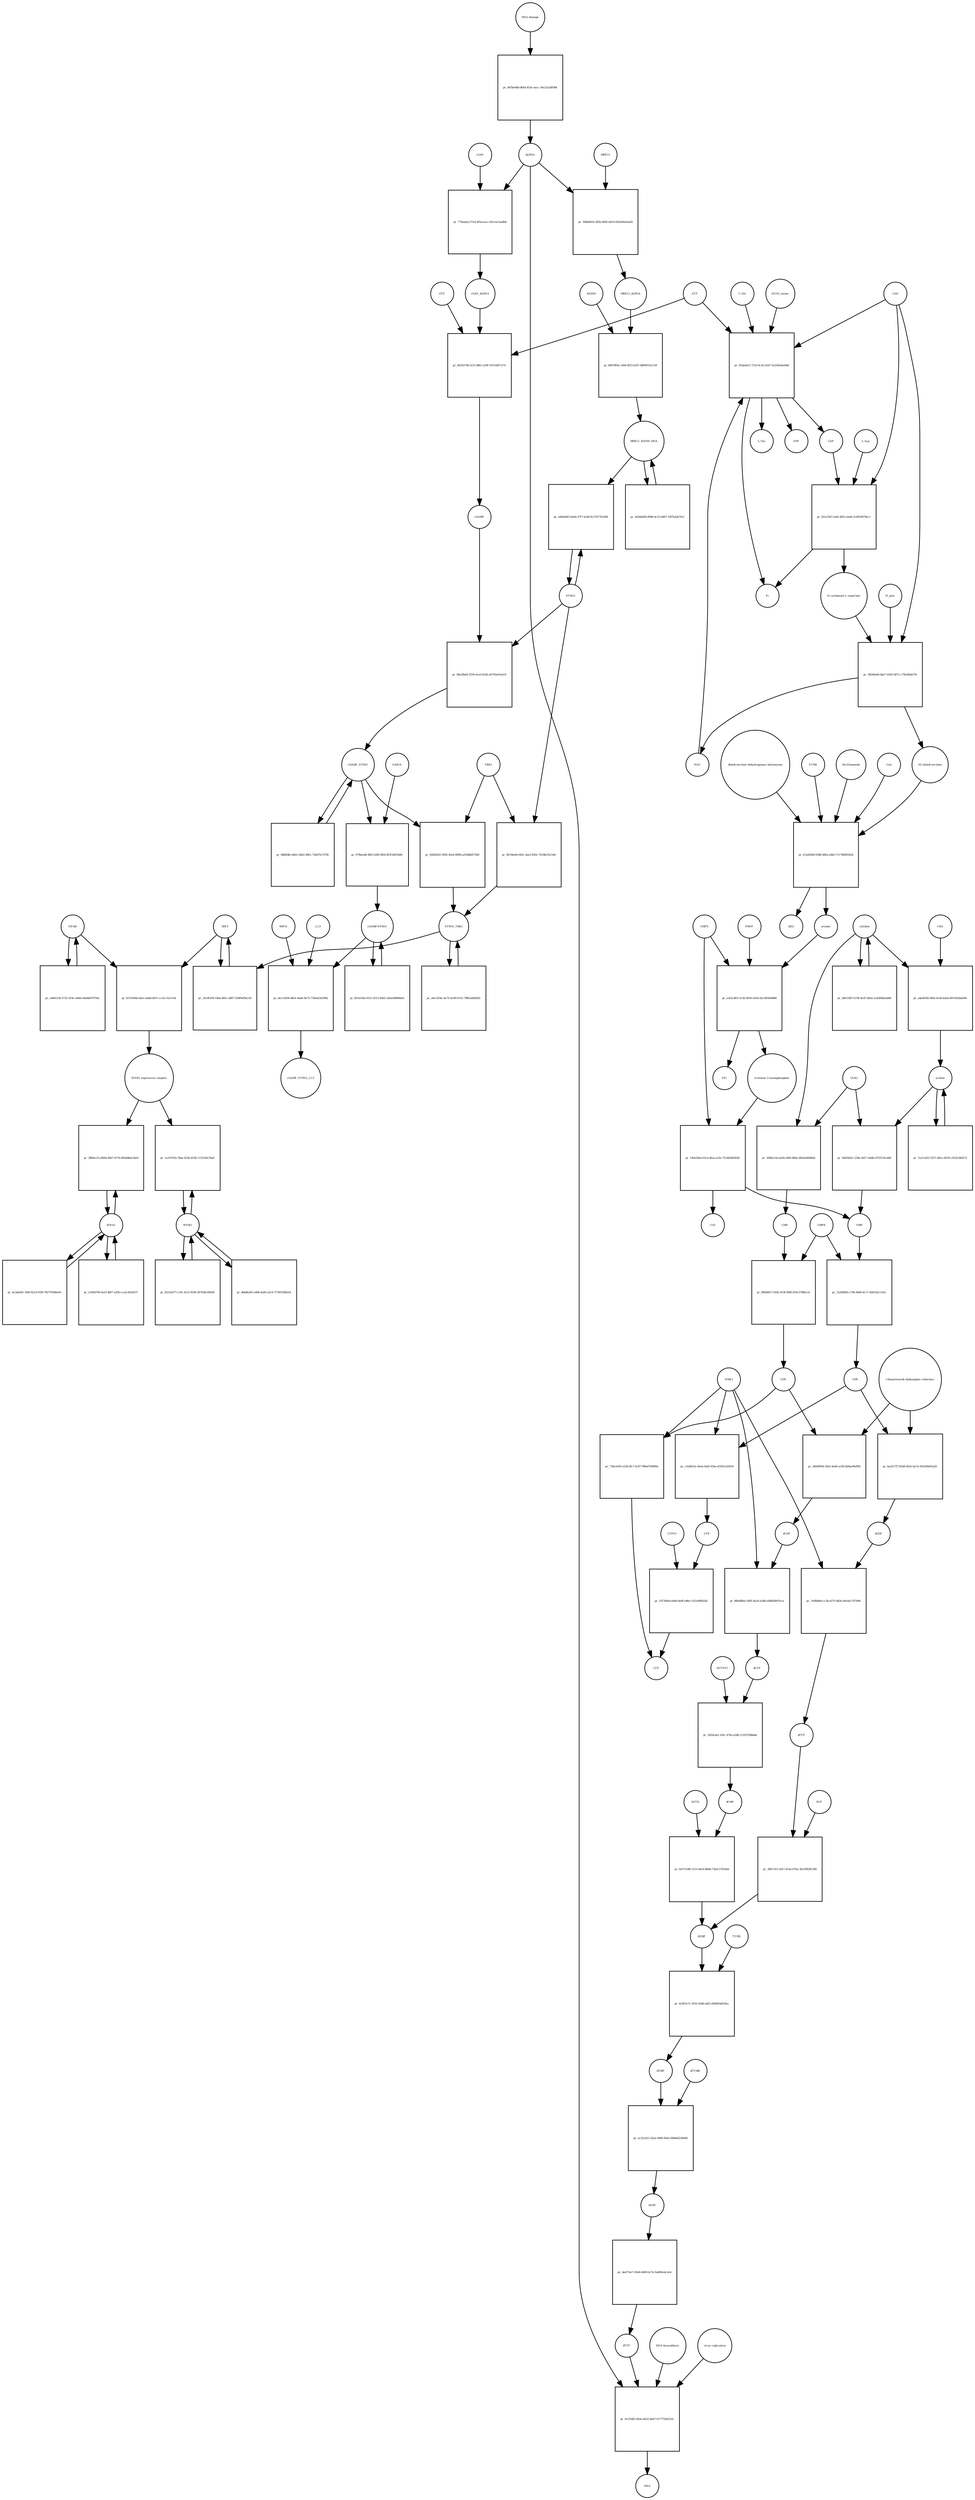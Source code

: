 strict digraph  {
"NF-kB" [annotation="urn_miriam_obo.go_GO%3A0071159", bipartite=0, cls=complex, fontsize=4, label="NF-kB", shape=circle];
"pr_6215594d-d2e1-4abd-bf31-cc1ec7a1e7e4" [annotation="", bipartite=1, cls=process, fontsize=4, label="pr_6215594d-d2e1-4abd-bf31-cc1ec7a1e7e4", shape=square];
"IFNB1 expression complex" [annotation="", bipartite=0, cls=complex, fontsize=4, label="IFNB1 expression complex", shape=circle];
IRF3 [annotation="urn_miriam_hgnc_6118|urn_miriam_uniprot_Q14653|urn_miriam_ensembl_ENSG00000126456|urn_miriam_refseq_NM_001571|urn_miriam_hgnc.symbol_IRF3|urn_miriam_ncbigene_3661", bipartite=0, cls="macromolecule multimer", fontsize=4, label=IRF3, shape=circle];
dCDP [annotation="urn_miriam_obo.chebi_CHEBI%3A28846", bipartite=0, cls="simple chemical", fontsize=4, label=dCDP, shape=circle];
"pr_8fb648ba-5083-4a24-a5b8-ed8826b97eca" [annotation="", bipartite=1, cls=process, fontsize=4, label="pr_8fb648ba-5083-4a24-a5b8-ed8826b97eca", shape=square];
dCTP [annotation="urn_miriam_obo.chebi_CHEBI%3A16311", bipartite=0, cls="simple chemical", fontsize=4, label=dCTP, shape=circle];
NME1 [annotation="urn_miriam_uniprot_P15531|urn_miriam_hgnc_7849", bipartite=0, cls=macromolecule, fontsize=4, label=NME1, shape=circle];
uridine [annotation="urn_miriam_obo.chebi_CHEBI%3A16704", bipartite=0, cls="simple chemical", fontsize=4, label=uridine, shape=circle];
"pr_9a650d21-23be-4d17-a8db-67f1f216c469" [annotation="", bipartite=1, cls=process, fontsize=4, label="pr_9a650d21-23be-4d17-a8db-67f1f216c469", shape=square];
UMP [annotation="urn_miriam_obo.chebi_CHEBI%3A57865", bipartite=0, cls="simple chemical", fontsize=4, label=UMP, shape=circle];
UCK2 [annotation="urn_miriam_uniprot_Q9HA47|urn_miriam_hgnc_HGNC%3A12562", bipartite=0, cls=macromolecule, fontsize=4, label=UCK2, shape=circle];
"orotidine 5'-monophosphate" [annotation="urn_miriam_obo.chebi_CHEBI%3A15842", bipartite=0, cls="simple chemical", fontsize=4, label="orotidine 5'-monophosphate", shape=circle];
"pr_1d5b29ed-03c4-4fea-a33e-7519d398392b" [annotation="", bipartite=1, cls=process, fontsize=4, label="pr_1d5b29ed-03c4-4fea-a33e-7519d398392b", shape=square];
UMPS [annotation="urn_miriam_ncbigene_7372|urn_miriam_refseq_NM_000373|urn_miriam_hgnc.symbol_UMPS|urn_miriam_hgnc_12563|urn_miriam_ensembl_ENSG00000114491|urn_miriam_uniprot_P11172", bipartite=0, cls="macromolecule multimer", fontsize=4, label=UMPS, shape=circle];
CO2 [annotation="urn_miriam_obo.chebi_CHEBI%3A16526", bipartite=0, cls="simple chemical", fontsize=4, label=CO2, shape=circle];
UTP [annotation="urn_miriam_obo.chebi_CHEBI%3A15713", bipartite=0, cls="simple chemical", fontsize=4, label=UTP, shape=circle];
"pr_51f784a8-eb40-4a8f-a9be-c551e9f84342" [annotation="", bipartite=1, cls=process, fontsize=4, label="pr_51f784a8-eb40-4a8f-a9be-c551e9f84342", shape=square];
CTP [annotation="urn_miriam_obo.chebi_CHEBI%3A17677", bipartite=0, cls="simple chemical", fontsize=4, label=CTP, shape=circle];
CTPS1 [annotation="urn_miriam_hgnc_HGNC%3A2519|urn_miriam_uniprot_P17812", bipartite=0, cls=macromolecule, fontsize=4, label=CTPS1, shape=circle];
UDP [annotation="urn_miriam_obo.chebi_CHEBI%3A17659", bipartite=0, cls="simple chemical", fontsize=4, label=UDP, shape=circle];
"pr_be2517f7-8548-402e-ba7a-916269e65e20" [annotation="", bipartite=1, cls=process, fontsize=4, label="pr_be2517f7-8548-402e-ba7a-916269e65e20", shape=square];
dUDP [annotation="urn_miriam_obo.chebi_CHEBI%3A28850", bipartite=0, cls="simple chemical", fontsize=4, label=dUDP, shape=circle];
"ribonucleoside-diphosphate reductase" [annotation="urn_miriam_brenda_1.17.4.1|urn_miriam_obo.go_GO%3A0005971", bipartite=0, cls=complex, fontsize=4, label="ribonucleoside-diphosphate reductase", shape=circle];
IFNB1 [annotation="urn_miriam_ensembl_ENSG00000171855|urn_miriam_hgnc.symbol_IFNB1|urn_miriam_hgnc_5434|urn_miriam_uniprot_P01574|urn_miriam_refseq_NM_002176|urn_miriam_ncbigene_3456", bipartite=0, cls=macromolecule, fontsize=4, label=IFNB1, shape=circle];
"pr_ca18791b-7b6a-423b-b53b-115216fa7be6" [annotation="", bipartite=1, cls=process, fontsize=4, label="pr_ca18791b-7b6a-423b-b53b-115216fa7be6", shape=square];
"pr_3220482b-c70b-4b06-bc17-d2031dc11fa1" [annotation="", bipartite=1, cls=process, fontsize=4, label="pr_3220482b-c70b-4b06-bc17-d2031dc11fa1", shape=square];
CMPK [annotation="urn_miriam_uniprot_P30085|urn_miriam_hgnc_HGNC%3A18170", bipartite=0, cls=macromolecule, fontsize=4, label=CMPK, shape=circle];
"cGAMP-STING" [annotation="", bipartite=0, cls=complex, fontsize=4, label="cGAMP-STING", shape=circle];
"pr_f631e56e-9512-4213-8d22-2d2a58808da9" [annotation="", bipartite=1, cls=process, fontsize=4, label="pr_f631e56e-9512-4213-8d22-2d2a58808da9", shape=square];
IFNA1 [annotation="urn_miriam_hgnc.symbol_IFNA1|urn_miriam_ncbigene_3439|urn_miriam_refseq_NM_024013|urn_miriam_uniprot_P01562|urn_miriam_hgnc_5417|urn_miriam_ensembl_ENSG00000197919", bipartite=0, cls=macromolecule, fontsize=4, label=IFNA1, shape=circle];
"pr_38b6ce7a-8004-49b7-917b-409a8bdc56e0" [annotation="", bipartite=1, cls=process, fontsize=4, label="pr_38b6ce7a-8004-49b7-917b-409a8bdc56e0", shape=square];
"pr_7a211d33-2557-48ce-8d78-c01f2c8fd572" [annotation="", bipartite=1, cls=process, fontsize=4, label="pr_7a211d33-2557-48ce-8d78-c01f2c8fd572", shape=square];
CDP [annotation="urn_miriam_obo.chebi_CHEBI%3A17239", bipartite=0, cls="simple chemical", fontsize=4, label=CDP, shape=circle];
"pr_346d9006-54e2-4a06-a336-bb8aa9fefffb" [annotation="", bipartite=1, cls=process, fontsize=4, label="pr_346d9006-54e2-4a06-a336-bb8aa9fefffb", shape=square];
"pr_738ce029-e238-4fc7-bc97-99bef76bf90a" [annotation="", bipartite=1, cls=process, fontsize=4, label="pr_738ce029-e238-4fc7-bc97-99bef76bf90a", shape=square];
dTDP [annotation="urn_miriam_obo.chebi_CHEBI%3A18075", bipartite=0, cls="simple chemical", fontsize=4, label=dTDP, shape=circle];
"pr_ded714c7-45e8-4609-b17e-fabf64cdc2e4" [annotation="", bipartite=1, cls=process, fontsize=4, label="pr_ded714c7-45e8-4609-b17e-fabf64cdc2e4", shape=square];
dTTP [annotation="urn_miriam_obo.chebi_CHEBI%3A18077", bipartite=0, cls="simple chemical", fontsize=4, label=dTTP, shape=circle];
CMP [annotation="urn_miriam_obo.chebi_CHEBI%3A17361", bipartite=0, cls="simple chemical", fontsize=4, label=CMP, shape=circle];
"pr_f8b08417-b542-453f-9685-f93c3786b1cb" [annotation="", bipartite=1, cls=process, fontsize=4, label="pr_f8b08417-b542-453f-9685-f93c3786b1cb", shape=square];
dUMP [annotation="urn_miriam_obo.chebi_CHEBI%3A17622", bipartite=0, cls="simple chemical", fontsize=4, label=dUMP, shape=circle];
"pr_82367e7c-9105-4560-abf3-d56865d6181e" [annotation="", bipartite=1, cls=process, fontsize=4, label="pr_82367e7c-9105-4560-abf3-d56865d6181e", shape=square];
dTMP [annotation="urn_miriam_obo.chebi_CHEBI%3A17013", bipartite=0, cls="simple chemical", fontsize=4, label=dTMP, shape=circle];
TYMS [annotation="urn_miriam_uniprot_P04818|urn_miriam_hgnc_HGNC%3A12441", bipartite=0, cls=macromolecule, fontsize=4, label=TYMS, shape=circle];
dsDNA [annotation="urn_miriam_obo.chebi_CHEBI%3A75909", bipartite=0, cls="simple chemical", fontsize=4, label=dsDNA, shape=circle];
"pr_9ccf5df2-0b3e-4622-8ed7-0177729e252c" [annotation="", bipartite=1, cls=process, fontsize=4, label="pr_9ccf5df2-0b3e-4622-8ed7-0177729e252c", shape=square];
DNA [annotation="", bipartite=0, cls="nucleic acid feature", fontsize=4, label=DNA, shape=circle];
"DNA biosynthesis" [annotation="urn_miriam_obo.go_GO%3A0071897", bipartite=0, cls=phenotype, fontsize=4, label="DNA biosynthesis", shape=circle];
"virus replication" [annotation="urn_miriam_obo.go_GO%3A0019079", bipartite=0, cls=phenotype, fontsize=4, label="virus replication", shape=circle];
MRE11_RAD50_DNA [annotation="", bipartite=0, cls=complex, fontsize=4, label=MRE11_RAD50_DNA, shape=circle];
"pr_b026d409-8996-4c52-b807-19f7b3eb7fe5" [annotation="", bipartite=1, cls=process, fontsize=4, label="pr_b026d409-8996-4c52-b807-19f7b3eb7fe5", shape=square];
"pr_262bcda1-43fc-479e-a28b-12167f39bbbb" [annotation="", bipartite=1, cls=process, fontsize=4, label="pr_262bcda1-43fc-479e-a28b-12167f39bbbb", shape=square];
dCMP [annotation="urn_miriam_obo.chebi_CHEBI%3A15918", bipartite=0, cls="simple chemical", fontsize=4, label=dCMP, shape=circle];
DCTPP1 [annotation="urn_miriam_uniprot_Q9H773|urn_miriam_hgnc_HGNC%3A28777", bipartite=0, cls=macromolecule, fontsize=4, label=DCTPP1, shape=circle];
"pr_dbb4b295-e40b-4a85-a2c0-7576f358b554" [annotation="", bipartite=1, cls=process, fontsize=4, label="pr_dbb4b295-e40b-4a85-a2c0-7576f358b554", shape=square];
"pr_8252a977-c19c-41cf-9196-287428c49428" [annotation="", bipartite=1, cls=process, fontsize=4, label="pr_8252a977-c19c-41cf-9196-287428c49428", shape=square];
ATP [annotation="urn_miriam_obo.chebi_CHEBI%3A15422", bipartite=0, cls="simple chemical", fontsize=4, label=ATP, shape=circle];
"pr_8d31074d-5cf2-4861-a59f-f1015d87127e" [annotation="", bipartite=1, cls=process, fontsize=4, label="pr_8d31074d-5cf2-4861-a59f-f1015d87127e", shape=square];
GTP [annotation="urn_miriam_obo.chebi_CHEBI%3A15996", bipartite=0, cls="simple chemical", fontsize=4, label=GTP, shape=circle];
cGAMP [annotation="urn_miriam_obo.chebi_CHEBI%3A75947", bipartite=0, cls="simple chemical", fontsize=4, label=cGAMP, shape=circle];
cGAS_dsDNA [annotation=urn_miriam_pubmed_28363908, bipartite=0, cls=complex, fontsize=4, label=cGAS_dsDNA, shape=circle];
cytidine [annotation="urn_miriam_obo.chebi_CHEBI%3A17562", bipartite=0, cls="simple chemical", fontsize=4, label=cytidine, shape=circle];
"pr_3086a7eb-4a5b-40f0-9b6e-9f0afa86d64d" [annotation="", bipartite=1, cls=process, fontsize=4, label="pr_3086a7eb-4a5b-40f0-9b6e-9f0afa86d64d", shape=square];
"pr_84e2fb64-3559-4ce0-b526-e6793e93e5c6" [annotation="", bipartite=1, cls=process, fontsize=4, label="pr_84e2fb64-3559-4ce0-b526-e6793e93e5c6", shape=square];
STING [annotation=urn_miriam_uniprot_Q86WV6, bipartite=0, cls="macromolecule multimer", fontsize=4, label=STING, shape=circle];
cGAMP_STING [annotation="urn_miriam_obo.go_GO%3A1990231", bipartite=0, cls=complex, fontsize=4, label=cGAMP_STING, shape=circle];
"L-Gln" [annotation="urn_miriam_obo.chebi_CHEBI%3A18050", bipartite=0, cls="simple chemical", fontsize=4, label="L-Gln", shape=circle];
"pr_91bae6c2-731d-4c3a-b1b7-5e230a0ae8dd" [annotation="", bipartite=1, cls=process, fontsize=4, label="pr_91bae6c2-731d-4c3a-b1b7-5e230a0ae8dd", shape=square];
CAP [annotation="urn_miriam_obo.chebi_CHEBI%3A17672", bipartite=0, cls="simple chemical", fontsize=4, label=CAP, shape=circle];
CAD [annotation="urn_miriam_refseq_NM_001306079|urn_miriam_hgnc_1424|urn_miriam_hgnc.symbol_CAD|urn_miriam_uniprot_P27708|urn_miriam_ncbigene_790|urn_miriam_ensembl_ENSG00000084774", bipartite=0, cls=macromolecule, fontsize=4, label=CAD, shape=circle];
HCO3_minus [annotation="urn_miriam_obo.chebi_CHEBI%3A17544", bipartite=0, cls="simple chemical", fontsize=4, label=HCO3_minus, shape=circle];
H2O [annotation="urn_miriam_obo.chebi_CHEBI%3A15377", bipartite=0, cls="simple chemical", fontsize=4, label=H2O, shape=circle];
"L-Glu" [annotation="urn_miriam_obo.chebi_CHEBI%3A16015", bipartite=0, cls="simple chemical", fontsize=4, label="L-Glu", shape=circle];
ADP [annotation="urn_miriam_obo.chebi_CHEBI%3A16761", bipartite=0, cls="simple chemical", fontsize=4, label=ADP, shape=circle];
Pi [annotation="urn_miriam_obo.chebi_CHEBI%3A18367", bipartite=0, cls="simple chemical", fontsize=4, label=Pi, shape=circle];
"pr_c3a9b31e-9eeb-4ebf-91be-ef303caf3618" [annotation="", bipartite=1, cls=process, fontsize=4, label="pr_c3a9b31e-9eeb-4ebf-91be-ef303caf3618", shape=square];
"N-carbamoyl-L-aspartate" [annotation="urn_miriam_obo.chebi_CHEBI%3A32814", bipartite=0, cls="simple chemical", fontsize=4, label="N-carbamoyl-L-aspartate", shape=circle];
"pr_38266a94-bbe7-4545-9871-c75fe9fab37b" [annotation="", bipartite=1, cls=process, fontsize=4, label="pr_38266a94-bbe7-4545-9871-c75fe9fab37b", shape=square];
"(S)-dihydroorotate" [annotation="urn_miriam_obo.chebi_CHEBI%3A30864", bipartite=0, cls="simple chemical", fontsize=4, label="(S)-dihydroorotate", shape=circle];
H_plus [annotation="urn_miriam_obo.chebi_CHEBI%3A15378", bipartite=0, cls="simple chemical", fontsize=4, label=H_plus, shape=circle];
"pr_e40fe136-5722-419c-a84d-e4a8dd79750a" [annotation="", bipartite=1, cls=process, fontsize=4, label="pr_e40fe136-5722-419c-a84d-e4a8dd79750a", shape=square];
"pr_2c684704-0a53-4bf7-a35b-cca2c83a9157" [annotation="", bipartite=1, cls=process, fontsize=4, label="pr_2c684704-0a53-4bf7-a35b-cca2c83a9157", shape=square];
TBK1 [annotation="urn_miriam_hgnc.symbol_TBK1|urn_miriam_ensembl_ENSG00000183735|urn_miriam_uniprot_Q9UHD2|urn_miriam_refseq_NM_013254|urn_miriam_hgnc_11584|urn_miriam_ncbigene_29110", bipartite=0, cls=macromolecule, fontsize=4, label=TBK1, shape=circle];
"pr_492fb562-5095-45e0-8098-a250d8d57584" [annotation="", bipartite=1, cls=process, fontsize=4, label="pr_492fb562-5095-45e0-8098-a250d8d57584", shape=square];
STING_TBK1 [annotation=urn_miriam_pubmed_30842653, bipartite=0, cls=complex, fontsize=4, label=STING_TBK1, shape=circle];
"pr_a440a863-be64-47f7-b1d0-9c2767701448" [annotation="", bipartite=1, cls=process, fontsize=4, label="pr_a440a863-be64-47f7-b1d0-9c2767701448", shape=square];
"pr_6c2da061-1fb6-4214-91f8-782707b96e43" [annotation="", bipartite=1, cls=process, fontsize=4, label="pr_6c2da061-1fb6-4214-91f8-782707b96e43", shape=square];
"pr_774eaba2-f7a4-4f5d-aacc-fd1cee1aa8b8" [annotation="", bipartite=1, cls=process, fontsize=4, label="pr_774eaba2-f7a4-4f5d-aacc-fd1cee1aa8b8", shape=square];
cGAS [annotation="urn_miriam_ensembl_ENSG00000164430|urn_miriam_hgnc_21367|urn_miriam_ncbigene_115004|urn_miriam_uniprot_Q8N884|urn_miriam_hgnc.symbol_CGAS|urn_miriam_refseq_NM_138441", bipartite=0, cls=macromolecule, fontsize=4, label=cGAS, shape=circle];
"pr_a6c3254c-bc75-4c80-b7e2-78fb3ab6f2b5" [annotation="", bipartite=1, cls=process, fontsize=4, label="pr_a6c3254c-bc75-4c80-b7e2-78fb3ab6f2b5", shape=square];
orotate [annotation="urn_miriam_obo.chebi_CHEBI%3A30839", bipartite=0, cls="simple chemical", fontsize=4, label=orotate, shape=circle];
"pr_e3e2cd03-5c36-4918-a924-d2c381b0d866" [annotation="", bipartite=1, cls=process, fontsize=4, label="pr_e3e2cd03-5c36-4918-a924-d2c381b0d866", shape=square];
PRPP [annotation="urn_miriam_obo.chebi_CHEBI%3A17111", bipartite=0, cls="simple chemical", fontsize=4, label=PRPP, shape=circle];
PPi [annotation="urn_miriam_obo.chebi_CHEBI%3A18361", bipartite=0, cls="simple chemical", fontsize=4, label=PPi, shape=circle];
"pr_d9e15fb7-b74f-4cd7-bb5a-1ad384b24dd0" [annotation="", bipartite=1, cls=process, fontsize=4, label="pr_d9e15fb7-b74f-4cd7-bb5a-1ad384b24dd0", shape=square];
"pr_32c9f109-19ab-483c-a887-558f9ef9e21b" [annotation="", bipartite=1, cls=process, fontsize=4, label="pr_32c9f109-19ab-483c-a887-558f9ef9e21b", shape=square];
"pr_68bffdfe-d6b1-4442-98b1-72d47fe757f8" [annotation="", bipartite=1, cls=process, fontsize=4, label="pr_68bffdfe-d6b1-4442-98b1-72d47fe757f8", shape=square];
RAD50 [annotation="urn_miriam_ncbigene_10111|urn_miriam_refseq_NM_005732|urn_miriam_uniprot_Q92878|urn_miriam_hgnc.symbol_RAD50|urn_miriam_ensembl_ENSG00000113522|urn_miriam_hgnc_9816", bipartite=0, cls="macromolecule multimer", fontsize=4, label=RAD50, shape=circle];
"pr_b8078f4e-cd56-4f23-b247-d8f99191a728" [annotation="", bipartite=1, cls=process, fontsize=4, label="pr_b8078f4e-cd56-4f23-b247-d8f99191a728", shape=square];
MRE11_dsDNA [annotation="urn_miriam_obo.go_GO%3A0003690", bipartite=0, cls=complex, fontsize=4, label=MRE11_dsDNA, shape=circle];
"pr_b7ad290d-038b-48b3-a0b5-71178d093428" [annotation="", bipartite=1, cls=process, fontsize=4, label="pr_b7ad290d-038b-48b3-a0b5-71178d093428", shape=square];
"dihydroorotate dehydrogenase holoenzyme" [annotation="urn_miriam_ncbigene_1723|urn_miriam_hgnc_HGNC%3A2867|urn_miriam_hgnc.symbol_DHODH", bipartite=0, cls="simple chemical", fontsize=4, label="dihydroorotate dehydrogenase holoenzyme", shape=circle];
P1788 [annotation=urn_miriam_pubmed_31740051, bipartite=0, cls="simple chemical", fontsize=4, label=P1788, shape=circle];
Teriflunomide [annotation=urn_miriam_drugbank_DB08880, bipartite=0, cls="simple chemical", fontsize=4, label=Teriflunomide, shape=circle];
CoQ [annotation="urn_miriam_obo.chebi_CHEBI%3A16389", bipartite=0, cls="simple chemical", fontsize=4, label=CoQ, shape=circle];
QH2 [annotation="urn_miriam_obo.chebi_CHEBI%3A17976", bipartite=0, cls="simple chemical", fontsize=4, label=QH2, shape=circle];
"pr_7ef8db64-cc5b-4275-8d3a-46c6e1747d9d" [annotation="", bipartite=1, cls=process, fontsize=4, label="pr_7ef8db64-cc5b-4275-8d3a-46c6e1747d9d", shape=square];
dUTP [annotation="urn_miriam_obo.chebi_CHEBI%3A17625", bipartite=0, cls="simple chemical", fontsize=4, label=dUTP, shape=circle];
"pr_a4adf3d5-0fde-4c0d-b2ab-89150d2ba09e" [annotation="", bipartite=1, cls=process, fontsize=4, label="pr_a4adf3d5-0fde-4c0d-b2ab-89150d2ba09e", shape=square];
CDA [annotation="urn_miriam_uniprot_P32320|urn_miriam_ncbigene_978|urn_miriam_refseq_NM_001785|urn_miriam_ensembl_ENSG00000158825|urn_miriam_hgnc.symbol_CDA|urn_miriam_hgnc_1712", bipartite=0, cls=macromolecule, fontsize=4, label=CDA, shape=circle];
"pr_3847cfcf-a911-414a-b76a-3b2198281384" [annotation="", bipartite=1, cls=process, fontsize=4, label="pr_3847cfcf-a911-414a-b76a-3b2198281384", shape=square];
DUT [annotation="urn_miriam_hgnc_HGNC%3A3078|urn_miriam_uniprot_P33316", bipartite=0, cls=macromolecule, fontsize=4, label=DUT, shape=circle];
"pr_dec12039-d83e-4a64-9e73-739edcb53962" [annotation="", bipartite=1, cls=process, fontsize=4, label="pr_dec12039-d83e-4a64-9e73-739edcb53962", shape=square];
LC3 [annotation="", bipartite=0, cls=macromolecule, fontsize=4, label=LC3, shape=circle];
cGAMP_STING_LC3 [annotation="", bipartite=0, cls=complex, fontsize=4, label=cGAMP_STING_LC3, shape=circle];
WIPI2 [annotation="urn_miriam_refseq_NM_015610|urn_miriam_hgnc_32225|urn_miriam_hgnc.symbol_WIPI2|urn_miriam_ensembl_ENSG00000157954|urn_miriam_ncbigene_26100|urn_miriam_uniprot_Q9Y4P8", bipartite=0, cls=macromolecule, fontsize=4, label=WIPI2, shape=circle];
"pr_f41e3547-e0ef-4851-ba4d-3c491d979ec1" [annotation="", bipartite=1, cls=process, fontsize=4, label="pr_f41e3547-e0ef-4851-ba4d-3c491d979ec1", shape=square];
"L-Asp" [annotation="urn_miriam_obo.chebi_CHEBI%3A29991", bipartite=0, cls="simple chemical", fontsize=4, label="L-Asp", shape=circle];
"pr_59bb0816-285b-4695-b4c9-85d344e0aa83" [annotation="", bipartite=1, cls=process, fontsize=4, label="pr_59bb0816-285b-4695-b4c9-85d344e0aa83", shape=square];
MRE11 [annotation="urn_miriam_hgnc.symbol_MRE11|urn_miriam_ncbigene_4361|urn_miriam_uniprot_P49959|urn_miriam_ensembl_ENSG00000020922|urn_miriam_refseq_NM_005591|urn_miriam_hgnc_7230", bipartite=0, cls="macromolecule multimer", fontsize=4, label=MRE11, shape=circle];
"pr_ec22cd12-2b2a-4983-80a5-0d9dd224b0fd" [annotation="", bipartite=1, cls=process, fontsize=4, label="pr_ec22cd12-2b2a-4983-80a5-0d9dd224b0fd", shape=square];
dTYMK [annotation="urn_miriam_uniprot_P23919|urn_miriam_hgnc_HGNC%3A3061", bipartite=0, cls=macromolecule, fontsize=4, label=dTYMK, shape=circle];
"pr_97fbea4b-9bf3-42f6-9f64-8f319df35d9c" [annotation="", bipartite=1, cls=process, fontsize=4, label="pr_97fbea4b-9bf3-42f6-9f64-8f319df35d9c", shape=square];
SAR1A [annotation="urn_miriam_uniprot_Q9NR31|urn_miriam_ensembl_ENSG00000079332|urn_miriam_hgnc_10534|urn_miriam_hgnc.symbol_SAR1A|urn_miriam_refseq_NM_001142648|urn_miriam_ncbigene_56681", bipartite=0, cls=macromolecule, fontsize=4, label=SAR1A, shape=circle];
"pr_9fc04a69-0d5c-4ae3-843c-76186cf5c54d" [annotation="", bipartite=1, cls=process, fontsize=4, label="pr_9fc04a69-0d5c-4ae3-843c-76186cf5c54d", shape=square];
"pr_067be68d-d64d-452e-aecc-36c22a30f568" [annotation="", bipartite=1, cls=process, fontsize=4, label="pr_067be68d-d64d-452e-aecc-36c22a30f568", shape=square];
"DNA damage" [annotation="", bipartite=0, cls=phenotype, fontsize=4, label="DNA damage", shape=circle];
"pr_6d713548-1315-4d1d-8bb8-72b3c57654eb" [annotation="", bipartite=1, cls=process, fontsize=4, label="pr_6d713548-1315-4d1d-8bb8-72b3c57654eb", shape=square];
DCTD [annotation="urn_miriam_uniprot_P32321|urn_miriam_hgnc_HGNC%3A2710", bipartite=0, cls=macromolecule, fontsize=4, label=DCTD, shape=circle];
"NF-kB" -> "pr_6215594d-d2e1-4abd-bf31-cc1ec7a1e7e4"  [annotation="", interaction_type=consumption];
"NF-kB" -> "pr_e40fe136-5722-419c-a84d-e4a8dd79750a"  [annotation="", interaction_type=consumption];
"pr_6215594d-d2e1-4abd-bf31-cc1ec7a1e7e4" -> "IFNB1 expression complex"  [annotation="", interaction_type=production];
"IFNB1 expression complex" -> "pr_ca18791b-7b6a-423b-b53b-115216fa7be6"  [annotation=urn_miriam_pubmed_20610653, interaction_type=stimulation];
"IFNB1 expression complex" -> "pr_38b6ce7a-8004-49b7-917b-409a8bdc56e0"  [annotation=urn_miriam_pubmed_16979567, interaction_type=stimulation];
IRF3 -> "pr_6215594d-d2e1-4abd-bf31-cc1ec7a1e7e4"  [annotation="", interaction_type=consumption];
IRF3 -> "pr_32c9f109-19ab-483c-a887-558f9ef9e21b"  [annotation="", interaction_type=consumption];
dCDP -> "pr_8fb648ba-5083-4a24-a5b8-ed8826b97eca"  [annotation="", interaction_type=consumption];
"pr_8fb648ba-5083-4a24-a5b8-ed8826b97eca" -> dCTP  [annotation="", interaction_type=production];
dCTP -> "pr_262bcda1-43fc-479e-a28b-12167f39bbbb"  [annotation="", interaction_type=consumption];
NME1 -> "pr_8fb648ba-5083-4a24-a5b8-ed8826b97eca"  [annotation=urn_miriam_pubmed_17827303, interaction_type=catalysis];
NME1 -> "pr_738ce029-e238-4fc7-bc97-99bef76bf90a"  [annotation=urn_miriam_pubmed_28458037, interaction_type=catalysis];
NME1 -> "pr_c3a9b31e-9eeb-4ebf-91be-ef303caf3618"  [annotation=urn_miriam_pubmed_28458037, interaction_type=catalysis];
NME1 -> "pr_7ef8db64-cc5b-4275-8d3a-46c6e1747d9d"  [annotation=urn_miriam_pubmed_17827303, interaction_type=catalysis];
uridine -> "pr_9a650d21-23be-4d17-a8db-67f1f216c469"  [annotation="", interaction_type=consumption];
uridine -> "pr_7a211d33-2557-48ce-8d78-c01f2c8fd572"  [annotation="", interaction_type=consumption];
"pr_9a650d21-23be-4d17-a8db-67f1f216c469" -> UMP  [annotation="", interaction_type=production];
UMP -> "pr_3220482b-c70b-4b06-bc17-d2031dc11fa1"  [annotation="", interaction_type=consumption];
UCK2 -> "pr_9a650d21-23be-4d17-a8db-67f1f216c469"  [annotation=urn_miriam_pubmed_15130468, interaction_type=catalysis];
UCK2 -> "pr_3086a7eb-4a5b-40f0-9b6e-9f0afa86d64d"  [annotation=urn_miriam_pubmed_15130468, interaction_type=catalysis];
"orotidine 5'-monophosphate" -> "pr_1d5b29ed-03c4-4fea-a33e-7519d398392b"  [annotation="", interaction_type=consumption];
"pr_1d5b29ed-03c4-4fea-a33e-7519d398392b" -> UMP  [annotation="", interaction_type=production];
"pr_1d5b29ed-03c4-4fea-a33e-7519d398392b" -> CO2  [annotation="", interaction_type=production];
UMPS -> "pr_1d5b29ed-03c4-4fea-a33e-7519d398392b"  [annotation=urn_miriam_reactome_REACT_1698, interaction_type=catalysis];
UMPS -> "pr_e3e2cd03-5c36-4918-a924-d2c381b0d866"  [annotation=urn_miriam_reactome_REACT_1698, interaction_type=catalysis];
UTP -> "pr_51f784a8-eb40-4a8f-a9be-c551e9f84342"  [annotation="", interaction_type=consumption];
"pr_51f784a8-eb40-4a8f-a9be-c551e9f84342" -> CTP  [annotation="", interaction_type=production];
CTPS1 -> "pr_51f784a8-eb40-4a8f-a9be-c551e9f84342"  [annotation=urn_miriam_pubmed_5411547, interaction_type=catalysis];
UDP -> "pr_be2517f7-8548-402e-ba7a-916269e65e20"  [annotation="", interaction_type=consumption];
UDP -> "pr_c3a9b31e-9eeb-4ebf-91be-ef303caf3618"  [annotation="", interaction_type=consumption];
"pr_be2517f7-8548-402e-ba7a-916269e65e20" -> dUDP  [annotation="", interaction_type=production];
dUDP -> "pr_7ef8db64-cc5b-4275-8d3a-46c6e1747d9d"  [annotation="", interaction_type=consumption];
"ribonucleoside-diphosphate reductase" -> "pr_be2517f7-8548-402e-ba7a-916269e65e20"  [annotation=urn_miriam_pubmed_24809024, interaction_type=catalysis];
"ribonucleoside-diphosphate reductase" -> "pr_346d9006-54e2-4a06-a336-bb8aa9fefffb"  [annotation=urn_miriam_pubmed_24809024, interaction_type=catalysis];
IFNB1 -> "pr_ca18791b-7b6a-423b-b53b-115216fa7be6"  [annotation="", interaction_type=consumption];
IFNB1 -> "pr_dbb4b295-e40b-4a85-a2c0-7576f358b554"  [annotation="", interaction_type=consumption];
IFNB1 -> "pr_8252a977-c19c-41cf-9196-287428c49428"  [annotation="", interaction_type=consumption];
"pr_ca18791b-7b6a-423b-b53b-115216fa7be6" -> IFNB1  [annotation="", interaction_type=production];
"pr_3220482b-c70b-4b06-bc17-d2031dc11fa1" -> UDP  [annotation="", interaction_type=production];
CMPK -> "pr_3220482b-c70b-4b06-bc17-d2031dc11fa1"  [annotation=urn_miriam_pubmed_10462544, interaction_type=catalysis];
CMPK -> "pr_f8b08417-b542-453f-9685-f93c3786b1cb"  [annotation=urn_miriam_pubmed_10462544, interaction_type=catalysis];
"cGAMP-STING" -> "pr_f631e56e-9512-4213-8d22-2d2a58808da9"  [annotation="", interaction_type=consumption];
"cGAMP-STING" -> "pr_dec12039-d83e-4a64-9e73-739edcb53962"  [annotation="", interaction_type=consumption];
"pr_f631e56e-9512-4213-8d22-2d2a58808da9" -> "cGAMP-STING"  [annotation="", interaction_type=production];
IFNA1 -> "pr_38b6ce7a-8004-49b7-917b-409a8bdc56e0"  [annotation="", interaction_type=consumption];
IFNA1 -> "pr_2c684704-0a53-4bf7-a35b-cca2c83a9157"  [annotation="", interaction_type=consumption];
IFNA1 -> "pr_6c2da061-1fb6-4214-91f8-782707b96e43"  [annotation="", interaction_type=consumption];
"pr_38b6ce7a-8004-49b7-917b-409a8bdc56e0" -> IFNA1  [annotation="", interaction_type=production];
"pr_7a211d33-2557-48ce-8d78-c01f2c8fd572" -> uridine  [annotation="", interaction_type=production];
CDP -> "pr_346d9006-54e2-4a06-a336-bb8aa9fefffb"  [annotation="", interaction_type=consumption];
CDP -> "pr_738ce029-e238-4fc7-bc97-99bef76bf90a"  [annotation="", interaction_type=consumption];
"pr_346d9006-54e2-4a06-a336-bb8aa9fefffb" -> dCDP  [annotation="", interaction_type=production];
"pr_738ce029-e238-4fc7-bc97-99bef76bf90a" -> CTP  [annotation="", interaction_type=production];
dTDP -> "pr_ded714c7-45e8-4609-b17e-fabf64cdc2e4"  [annotation="", interaction_type=consumption];
"pr_ded714c7-45e8-4609-b17e-fabf64cdc2e4" -> dTTP  [annotation="", interaction_type=production];
dTTP -> "pr_9ccf5df2-0b3e-4622-8ed7-0177729e252c"  [annotation="", interaction_type=consumption];
CMP -> "pr_f8b08417-b542-453f-9685-f93c3786b1cb"  [annotation="", interaction_type=consumption];
"pr_f8b08417-b542-453f-9685-f93c3786b1cb" -> CDP  [annotation="", interaction_type=production];
dUMP -> "pr_82367e7c-9105-4560-abf3-d56865d6181e"  [annotation="", interaction_type=consumption];
"pr_82367e7c-9105-4560-abf3-d56865d6181e" -> dTMP  [annotation="", interaction_type=production];
dTMP -> "pr_ec22cd12-2b2a-4983-80a5-0d9dd224b0fd"  [annotation="", interaction_type=consumption];
TYMS -> "pr_82367e7c-9105-4560-abf3-d56865d6181e"  [annotation=urn_miriam_pubmed_3099389, interaction_type=catalysis];
dsDNA -> "pr_9ccf5df2-0b3e-4622-8ed7-0177729e252c"  [annotation="", interaction_type=consumption];
dsDNA -> "pr_774eaba2-f7a4-4f5d-aacc-fd1cee1aa8b8"  [annotation="", interaction_type=consumption];
dsDNA -> "pr_59bb0816-285b-4695-b4c9-85d344e0aa83"  [annotation="", interaction_type=consumption];
"pr_9ccf5df2-0b3e-4622-8ed7-0177729e252c" -> DNA  [annotation="", interaction_type=production];
"DNA biosynthesis" -> "pr_9ccf5df2-0b3e-4622-8ed7-0177729e252c"  [annotation="", interaction_type=catalysis];
"virus replication" -> "pr_9ccf5df2-0b3e-4622-8ed7-0177729e252c"  [annotation="", interaction_type=inhibition];
MRE11_RAD50_DNA -> "pr_b026d409-8996-4c52-b807-19f7b3eb7fe5"  [annotation="", interaction_type=consumption];
MRE11_RAD50_DNA -> "pr_a440a863-be64-47f7-b1d0-9c2767701448"  [annotation=urn_miriam_pubmed_23388631, interaction_type=catalysis];
"pr_b026d409-8996-4c52-b807-19f7b3eb7fe5" -> MRE11_RAD50_DNA  [annotation="", interaction_type=production];
"pr_262bcda1-43fc-479e-a28b-12167f39bbbb" -> dCMP  [annotation="", interaction_type=production];
dCMP -> "pr_6d713548-1315-4d1d-8bb8-72b3c57654eb"  [annotation="", interaction_type=consumption];
DCTPP1 -> "pr_262bcda1-43fc-479e-a28b-12167f39bbbb"  [annotation=urn_miriam_pubmed_13788541, interaction_type=catalysis];
"pr_dbb4b295-e40b-4a85-a2c0-7576f358b554" -> IFNB1  [annotation="", interaction_type=production];
"pr_8252a977-c19c-41cf-9196-287428c49428" -> IFNB1  [annotation="", interaction_type=production];
ATP -> "pr_8d31074d-5cf2-4861-a59f-f1015d87127e"  [annotation="", interaction_type=consumption];
ATP -> "pr_91bae6c2-731d-4c3a-b1b7-5e230a0ae8dd"  [annotation="", interaction_type=consumption];
"pr_8d31074d-5cf2-4861-a59f-f1015d87127e" -> cGAMP  [annotation="", interaction_type=production];
GTP -> "pr_8d31074d-5cf2-4861-a59f-f1015d87127e"  [annotation="", interaction_type=consumption];
cGAMP -> "pr_84e2fb64-3559-4ce0-b526-e6793e93e5c6"  [annotation="", interaction_type=consumption];
cGAS_dsDNA -> "pr_8d31074d-5cf2-4861-a59f-f1015d87127e"  [annotation=urn_miriam_pubmed_29622565, interaction_type=catalysis];
cytidine -> "pr_3086a7eb-4a5b-40f0-9b6e-9f0afa86d64d"  [annotation="", interaction_type=consumption];
cytidine -> "pr_d9e15fb7-b74f-4cd7-bb5a-1ad384b24dd0"  [annotation="", interaction_type=consumption];
cytidine -> "pr_a4adf3d5-0fde-4c0d-b2ab-89150d2ba09e"  [annotation="", interaction_type=consumption];
"pr_3086a7eb-4a5b-40f0-9b6e-9f0afa86d64d" -> CMP  [annotation="", interaction_type=production];
"pr_84e2fb64-3559-4ce0-b526-e6793e93e5c6" -> cGAMP_STING  [annotation="", interaction_type=production];
STING -> "pr_84e2fb64-3559-4ce0-b526-e6793e93e5c6"  [annotation="", interaction_type=consumption];
STING -> "pr_a440a863-be64-47f7-b1d0-9c2767701448"  [annotation="", interaction_type=consumption];
STING -> "pr_9fc04a69-0d5c-4ae3-843c-76186cf5c54d"  [annotation="", interaction_type=consumption];
cGAMP_STING -> "pr_492fb562-5095-45e0-8098-a250d8d57584"  [annotation="", interaction_type=consumption];
cGAMP_STING -> "pr_68bffdfe-d6b1-4442-98b1-72d47fe757f8"  [annotation="", interaction_type=consumption];
cGAMP_STING -> "pr_97fbea4b-9bf3-42f6-9f64-8f319df35d9c"  [annotation="", interaction_type=consumption];
"L-Gln" -> "pr_91bae6c2-731d-4c3a-b1b7-5e230a0ae8dd"  [annotation="", interaction_type=consumption];
"pr_91bae6c2-731d-4c3a-b1b7-5e230a0ae8dd" -> CAP  [annotation="", interaction_type=production];
"pr_91bae6c2-731d-4c3a-b1b7-5e230a0ae8dd" -> "L-Glu"  [annotation="", interaction_type=production];
"pr_91bae6c2-731d-4c3a-b1b7-5e230a0ae8dd" -> ADP  [annotation="", interaction_type=production];
"pr_91bae6c2-731d-4c3a-b1b7-5e230a0ae8dd" -> Pi  [annotation="", interaction_type=production];
CAP -> "pr_f41e3547-e0ef-4851-ba4d-3c491d979ec1"  [annotation="", interaction_type=consumption];
CAD -> "pr_91bae6c2-731d-4c3a-b1b7-5e230a0ae8dd"  [annotation=urn_miriam_reactome_REACT_73577, interaction_type=catalysis];
CAD -> "pr_38266a94-bbe7-4545-9871-c75fe9fab37b"  [annotation=urn_miriam_reactome_REACT_1698, interaction_type=catalysis];
CAD -> "pr_f41e3547-e0ef-4851-ba4d-3c491d979ec1"  [annotation=urn_miriam_reactome_REACT_1698, interaction_type=catalysis];
HCO3_minus -> "pr_91bae6c2-731d-4c3a-b1b7-5e230a0ae8dd"  [annotation="", interaction_type=consumption];
H2O -> "pr_91bae6c2-731d-4c3a-b1b7-5e230a0ae8dd"  [annotation="", interaction_type=consumption];
"pr_c3a9b31e-9eeb-4ebf-91be-ef303caf3618" -> UTP  [annotation="", interaction_type=production];
"N-carbamoyl-L-aspartate" -> "pr_38266a94-bbe7-4545-9871-c75fe9fab37b"  [annotation="", interaction_type=consumption];
"pr_38266a94-bbe7-4545-9871-c75fe9fab37b" -> "(S)-dihydroorotate"  [annotation="", interaction_type=production];
"pr_38266a94-bbe7-4545-9871-c75fe9fab37b" -> H2O  [annotation="", interaction_type=production];
"(S)-dihydroorotate" -> "pr_b7ad290d-038b-48b3-a0b5-71178d093428"  [annotation="", interaction_type=consumption];
H_plus -> "pr_38266a94-bbe7-4545-9871-c75fe9fab37b"  [annotation="", interaction_type=consumption];
"pr_e40fe136-5722-419c-a84d-e4a8dd79750a" -> "NF-kB"  [annotation="", interaction_type=production];
"pr_2c684704-0a53-4bf7-a35b-cca2c83a9157" -> IFNA1  [annotation="", interaction_type=production];
TBK1 -> "pr_492fb562-5095-45e0-8098-a250d8d57584"  [annotation="", interaction_type=consumption];
TBK1 -> "pr_9fc04a69-0d5c-4ae3-843c-76186cf5c54d"  [annotation="", interaction_type=consumption];
"pr_492fb562-5095-45e0-8098-a250d8d57584" -> STING_TBK1  [annotation="", interaction_type=production];
STING_TBK1 -> "pr_a6c3254c-bc75-4c80-b7e2-78fb3ab6f2b5"  [annotation="", interaction_type=consumption];
STING_TBK1 -> "pr_32c9f109-19ab-483c-a887-558f9ef9e21b"  [annotation="urn_miriam_pubmed_22394562|urn_miriam_pubmed_25636800", interaction_type=catalysis];
"pr_a440a863-be64-47f7-b1d0-9c2767701448" -> STING  [annotation="", interaction_type=production];
"pr_6c2da061-1fb6-4214-91f8-782707b96e43" -> IFNA1  [annotation="", interaction_type=production];
"pr_774eaba2-f7a4-4f5d-aacc-fd1cee1aa8b8" -> cGAS_dsDNA  [annotation="", interaction_type=production];
cGAS -> "pr_774eaba2-f7a4-4f5d-aacc-fd1cee1aa8b8"  [annotation="", interaction_type=consumption];
"pr_a6c3254c-bc75-4c80-b7e2-78fb3ab6f2b5" -> STING_TBK1  [annotation="", interaction_type=production];
orotate -> "pr_e3e2cd03-5c36-4918-a924-d2c381b0d866"  [annotation="", interaction_type=consumption];
"pr_e3e2cd03-5c36-4918-a924-d2c381b0d866" -> "orotidine 5'-monophosphate"  [annotation="", interaction_type=production];
"pr_e3e2cd03-5c36-4918-a924-d2c381b0d866" -> PPi  [annotation="", interaction_type=production];
PRPP -> "pr_e3e2cd03-5c36-4918-a924-d2c381b0d866"  [annotation="", interaction_type=consumption];
"pr_d9e15fb7-b74f-4cd7-bb5a-1ad384b24dd0" -> cytidine  [annotation="", interaction_type=production];
"pr_32c9f109-19ab-483c-a887-558f9ef9e21b" -> IRF3  [annotation="", interaction_type=production];
"pr_68bffdfe-d6b1-4442-98b1-72d47fe757f8" -> cGAMP_STING  [annotation="", interaction_type=production];
RAD50 -> "pr_b8078f4e-cd56-4f23-b247-d8f99191a728"  [annotation="", interaction_type=consumption];
"pr_b8078f4e-cd56-4f23-b247-d8f99191a728" -> MRE11_RAD50_DNA  [annotation="", interaction_type=production];
MRE11_dsDNA -> "pr_b8078f4e-cd56-4f23-b247-d8f99191a728"  [annotation="", interaction_type=consumption];
"pr_b7ad290d-038b-48b3-a0b5-71178d093428" -> orotate  [annotation="", interaction_type=production];
"pr_b7ad290d-038b-48b3-a0b5-71178d093428" -> QH2  [annotation="", interaction_type=production];
"dihydroorotate dehydrogenase holoenzyme" -> "pr_b7ad290d-038b-48b3-a0b5-71178d093428"  [annotation="urn_miriam_reactome_REACT_1698|urn_miriam_doi_10.1101%2F2020.03.11.983056", interaction_type=catalysis];
P1788 -> "pr_b7ad290d-038b-48b3-a0b5-71178d093428"  [annotation="urn_miriam_reactome_REACT_1698|urn_miriam_doi_10.1101%2F2020.03.11.983056", interaction_type=inhibition];
Teriflunomide -> "pr_b7ad290d-038b-48b3-a0b5-71178d093428"  [annotation="urn_miriam_reactome_REACT_1698|urn_miriam_doi_10.1101%2F2020.03.11.983056", interaction_type=inhibition];
CoQ -> "pr_b7ad290d-038b-48b3-a0b5-71178d093428"  [annotation="", interaction_type=consumption];
"pr_7ef8db64-cc5b-4275-8d3a-46c6e1747d9d" -> dUTP  [annotation="", interaction_type=production];
dUTP -> "pr_3847cfcf-a911-414a-b76a-3b2198281384"  [annotation="", interaction_type=consumption];
"pr_a4adf3d5-0fde-4c0d-b2ab-89150d2ba09e" -> uridine  [annotation="", interaction_type=production];
CDA -> "pr_a4adf3d5-0fde-4c0d-b2ab-89150d2ba09e"  [annotation="urn_miriam_pubmed_7923172|urn_miriam_pubmed_15689149", interaction_type=catalysis];
"pr_3847cfcf-a911-414a-b76a-3b2198281384" -> dUMP  [annotation="", interaction_type=production];
DUT -> "pr_3847cfcf-a911-414a-b76a-3b2198281384"  [annotation=urn_miriam_pubmed_18837522, interaction_type=catalysis];
"pr_dec12039-d83e-4a64-9e73-739edcb53962" -> cGAMP_STING_LC3  [annotation="", interaction_type=production];
LC3 -> "pr_dec12039-d83e-4a64-9e73-739edcb53962"  [annotation="", interaction_type=consumption];
WIPI2 -> "pr_dec12039-d83e-4a64-9e73-739edcb53962"  [annotation=urn_miriam_pubmed_30842662, interaction_type=catalysis];
"pr_f41e3547-e0ef-4851-ba4d-3c491d979ec1" -> "N-carbamoyl-L-aspartate"  [annotation="", interaction_type=production];
"pr_f41e3547-e0ef-4851-ba4d-3c491d979ec1" -> Pi  [annotation="", interaction_type=production];
"L-Asp" -> "pr_f41e3547-e0ef-4851-ba4d-3c491d979ec1"  [annotation="", interaction_type=consumption];
"pr_59bb0816-285b-4695-b4c9-85d344e0aa83" -> MRE11_dsDNA  [annotation="", interaction_type=production];
MRE11 -> "pr_59bb0816-285b-4695-b4c9-85d344e0aa83"  [annotation="", interaction_type=consumption];
"pr_ec22cd12-2b2a-4983-80a5-0d9dd224b0fd" -> dTDP  [annotation="", interaction_type=production];
dTYMK -> "pr_ec22cd12-2b2a-4983-80a5-0d9dd224b0fd"  [annotation=urn_miriam_pubmed_8024690, interaction_type=catalysis];
"pr_97fbea4b-9bf3-42f6-9f64-8f319df35d9c" -> "cGAMP-STING"  [annotation="", interaction_type=production];
SAR1A -> "pr_97fbea4b-9bf3-42f6-9f64-8f319df35d9c"  [annotation="urn_miriam_doi_10.1038%2Fs41586-019-1006-9", interaction_type=catalysis];
"pr_9fc04a69-0d5c-4ae3-843c-76186cf5c54d" -> STING_TBK1  [annotation="", interaction_type=production];
"pr_067be68d-d64d-452e-aecc-36c22a30f568" -> dsDNA  [annotation="", interaction_type=production];
"DNA damage" -> "pr_067be68d-d64d-452e-aecc-36c22a30f568"  [annotation="urn_miriam_doi_10.1016%2Fj.ejmech.2019.111855", interaction_type=stimulation];
"pr_6d713548-1315-4d1d-8bb8-72b3c57654eb" -> dUMP  [annotation="", interaction_type=production];
DCTD -> "pr_6d713548-1315-4d1d-8bb8-72b3c57654eb"  [annotation="urn_miriam_doi_10.1074%2Fjbc.M114.617720", interaction_type=catalysis];
}
